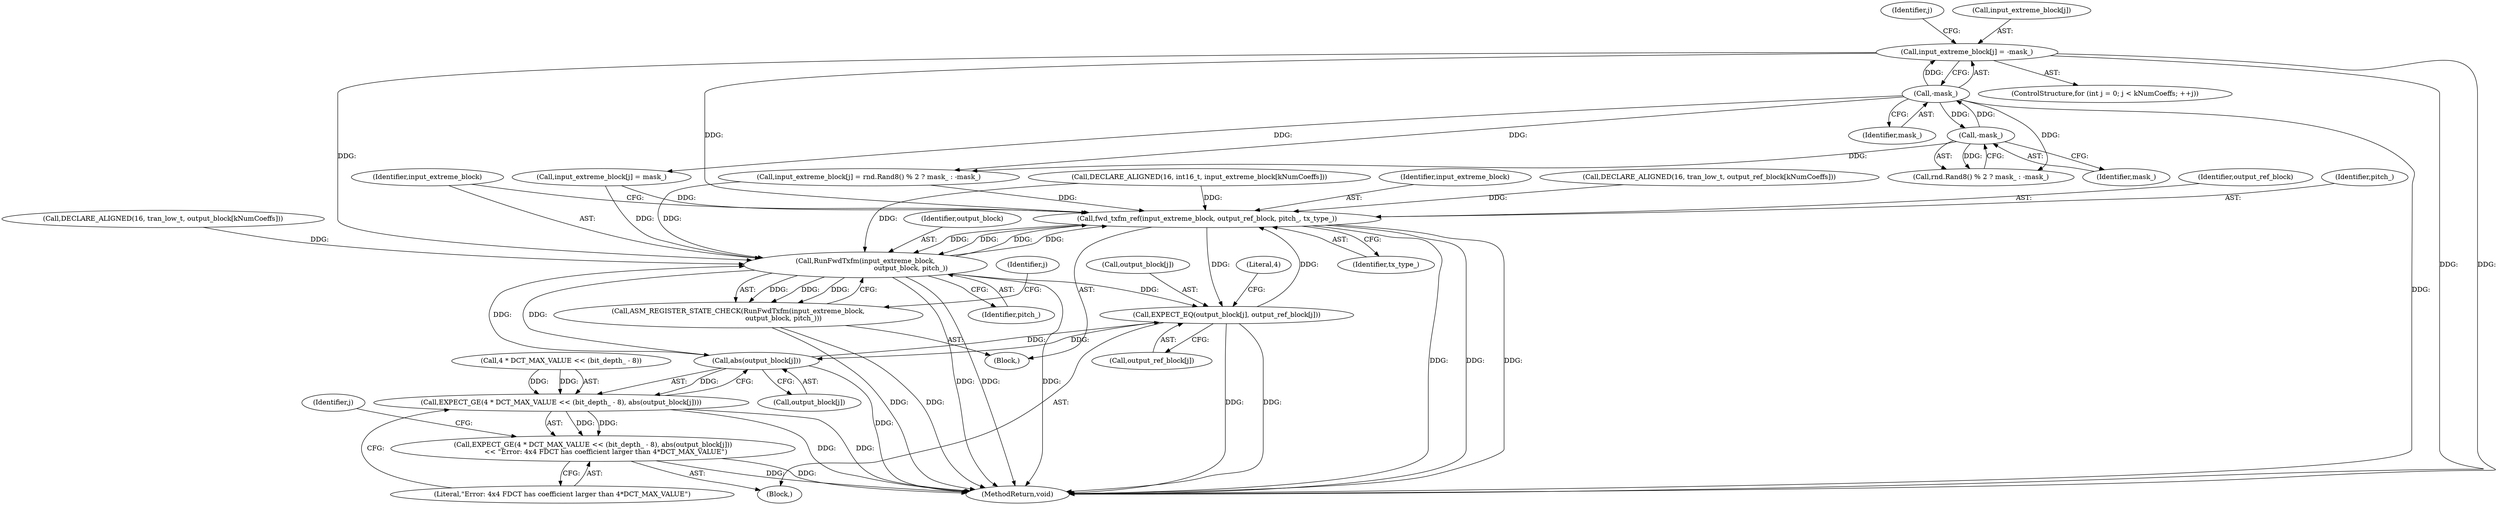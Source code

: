 digraph "0_Android_5a9753fca56f0eeb9f61e342b2fccffc364f9426_79@array" {
"1000195" [label="(Call,input_extreme_block[j] = -mask_)"];
"1000199" [label="(Call,-mask_)"];
"1000157" [label="(Call,-mask_)"];
"1000201" [label="(Call,fwd_txfm_ref(input_extreme_block, output_ref_block, pitch_, tx_type_))"];
"1000207" [label="(Call,RunFwdTxfm(input_extreme_block,\n                                          output_block, pitch_))"];
"1000206" [label="(Call,ASM_REGISTER_STATE_CHECK(RunFwdTxfm(input_extreme_block,\n                                          output_block, pitch_)))"];
"1000222" [label="(Call,EXPECT_EQ(output_block[j], output_ref_block[j]))"];
"1000238" [label="(Call,abs(output_block[j]))"];
"1000230" [label="(Call,EXPECT_GE(4 * DCT_MAX_VALUE << (bit_depth_ - 8), abs(output_block[j])))"];
"1000229" [label="(Call,EXPECT_GE(4 * DCT_MAX_VALUE << (bit_depth_ - 8), abs(output_block[j]))\n            << \"Error: 4x4 FDCT has coefficient larger than 4*DCT_MAX_VALUE\")"];
"1000158" [label="(Identifier,mask_)"];
"1000221" [label="(Block,)"];
"1000174" [label="(Call,input_extreme_block[j] = mask_)"];
"1000185" [label="(ControlStructure,for (int j = 0; j < kNumCoeffs; ++j))"];
"1000209" [label="(Identifier,output_block)"];
"1000199" [label="(Call,-mask_)"];
"1000194" [label="(Identifier,j)"];
"1000200" [label="(Identifier,mask_)"];
"1000205" [label="(Identifier,tx_type_)"];
"1000108" [label="(Call,DECLARE_ALIGNED(16, int16_t, input_extreme_block[kNumCoeffs]))"];
"1000238" [label="(Call,abs(output_block[j]))"];
"1000226" [label="(Call,output_ref_block[j])"];
"1000222" [label="(Call,EXPECT_EQ(output_block[j], output_ref_block[j]))"];
"1000214" [label="(Identifier,j)"];
"1000195" [label="(Call,input_extreme_block[j] = -mask_)"];
"1000231" [label="(Call,4 * DCT_MAX_VALUE << (bit_depth_ - 8))"];
"1000242" [label="(Literal,\"Error: 4x4 FDCT has coefficient larger than 4*DCT_MAX_VALUE\")"];
"1000233" [label="(Literal,4)"];
"1000208" [label="(Identifier,input_extreme_block)"];
"1000202" [label="(Identifier,input_extreme_block)"];
"1000201" [label="(Call,fwd_txfm_ref(input_extreme_block, output_ref_block, pitch_, tx_type_))"];
"1000239" [label="(Call,output_block[j])"];
"1000223" [label="(Call,output_block[j])"];
"1000230" [label="(Call,EXPECT_GE(4 * DCT_MAX_VALUE << (bit_depth_ - 8), abs(output_block[j])))"];
"1000152" [label="(Call,rnd.Rand8() % 2 ? mask_ : -mask_)"];
"1000206" [label="(Call,ASM_REGISTER_STATE_CHECK(RunFwdTxfm(input_extreme_block,\n                                          output_block, pitch_)))"];
"1000120" [label="(Call,DECLARE_ALIGNED(16, tran_low_t, output_block[kNumCoeffs]))"];
"1000114" [label="(Call,DECLARE_ALIGNED(16, tran_low_t, output_ref_block[kNumCoeffs]))"];
"1000229" [label="(Call,EXPECT_GE(4 * DCT_MAX_VALUE << (bit_depth_ - 8), abs(output_block[j]))\n            << \"Error: 4x4 FDCT has coefficient larger than 4*DCT_MAX_VALUE\")"];
"1000136" [label="(Block,)"];
"1000157" [label="(Call,-mask_)"];
"1000148" [label="(Call,input_extreme_block[j] = rnd.Rand8() % 2 ? mask_ : -mask_)"];
"1000220" [label="(Identifier,j)"];
"1000207" [label="(Call,RunFwdTxfm(input_extreme_block,\n                                          output_block, pitch_))"];
"1000196" [label="(Call,input_extreme_block[j])"];
"1000203" [label="(Identifier,output_ref_block)"];
"1000204" [label="(Identifier,pitch_)"];
"1000243" [label="(MethodReturn,void)"];
"1000210" [label="(Identifier,pitch_)"];
"1000195" -> "1000185"  [label="AST: "];
"1000195" -> "1000199"  [label="CFG: "];
"1000196" -> "1000195"  [label="AST: "];
"1000199" -> "1000195"  [label="AST: "];
"1000194" -> "1000195"  [label="CFG: "];
"1000195" -> "1000243"  [label="DDG: "];
"1000195" -> "1000243"  [label="DDG: "];
"1000199" -> "1000195"  [label="DDG: "];
"1000195" -> "1000201"  [label="DDG: "];
"1000195" -> "1000207"  [label="DDG: "];
"1000199" -> "1000200"  [label="CFG: "];
"1000200" -> "1000199"  [label="AST: "];
"1000199" -> "1000243"  [label="DDG: "];
"1000199" -> "1000148"  [label="DDG: "];
"1000199" -> "1000152"  [label="DDG: "];
"1000199" -> "1000157"  [label="DDG: "];
"1000199" -> "1000174"  [label="DDG: "];
"1000157" -> "1000199"  [label="DDG: "];
"1000157" -> "1000152"  [label="AST: "];
"1000157" -> "1000158"  [label="CFG: "];
"1000158" -> "1000157"  [label="AST: "];
"1000152" -> "1000157"  [label="CFG: "];
"1000157" -> "1000148"  [label="DDG: "];
"1000157" -> "1000152"  [label="DDG: "];
"1000201" -> "1000136"  [label="AST: "];
"1000201" -> "1000205"  [label="CFG: "];
"1000202" -> "1000201"  [label="AST: "];
"1000203" -> "1000201"  [label="AST: "];
"1000204" -> "1000201"  [label="AST: "];
"1000205" -> "1000201"  [label="AST: "];
"1000208" -> "1000201"  [label="CFG: "];
"1000201" -> "1000243"  [label="DDG: "];
"1000201" -> "1000243"  [label="DDG: "];
"1000201" -> "1000243"  [label="DDG: "];
"1000108" -> "1000201"  [label="DDG: "];
"1000174" -> "1000201"  [label="DDG: "];
"1000207" -> "1000201"  [label="DDG: "];
"1000207" -> "1000201"  [label="DDG: "];
"1000148" -> "1000201"  [label="DDG: "];
"1000114" -> "1000201"  [label="DDG: "];
"1000222" -> "1000201"  [label="DDG: "];
"1000201" -> "1000207"  [label="DDG: "];
"1000201" -> "1000207"  [label="DDG: "];
"1000201" -> "1000222"  [label="DDG: "];
"1000207" -> "1000206"  [label="AST: "];
"1000207" -> "1000210"  [label="CFG: "];
"1000208" -> "1000207"  [label="AST: "];
"1000209" -> "1000207"  [label="AST: "];
"1000210" -> "1000207"  [label="AST: "];
"1000206" -> "1000207"  [label="CFG: "];
"1000207" -> "1000243"  [label="DDG: "];
"1000207" -> "1000243"  [label="DDG: "];
"1000207" -> "1000243"  [label="DDG: "];
"1000207" -> "1000206"  [label="DDG: "];
"1000207" -> "1000206"  [label="DDG: "];
"1000207" -> "1000206"  [label="DDG: "];
"1000148" -> "1000207"  [label="DDG: "];
"1000108" -> "1000207"  [label="DDG: "];
"1000174" -> "1000207"  [label="DDG: "];
"1000238" -> "1000207"  [label="DDG: "];
"1000120" -> "1000207"  [label="DDG: "];
"1000207" -> "1000222"  [label="DDG: "];
"1000207" -> "1000238"  [label="DDG: "];
"1000206" -> "1000136"  [label="AST: "];
"1000214" -> "1000206"  [label="CFG: "];
"1000206" -> "1000243"  [label="DDG: "];
"1000206" -> "1000243"  [label="DDG: "];
"1000222" -> "1000221"  [label="AST: "];
"1000222" -> "1000226"  [label="CFG: "];
"1000223" -> "1000222"  [label="AST: "];
"1000226" -> "1000222"  [label="AST: "];
"1000233" -> "1000222"  [label="CFG: "];
"1000222" -> "1000243"  [label="DDG: "];
"1000222" -> "1000243"  [label="DDG: "];
"1000238" -> "1000222"  [label="DDG: "];
"1000222" -> "1000238"  [label="DDG: "];
"1000238" -> "1000230"  [label="AST: "];
"1000238" -> "1000239"  [label="CFG: "];
"1000239" -> "1000238"  [label="AST: "];
"1000230" -> "1000238"  [label="CFG: "];
"1000238" -> "1000243"  [label="DDG: "];
"1000238" -> "1000230"  [label="DDG: "];
"1000230" -> "1000229"  [label="AST: "];
"1000231" -> "1000230"  [label="AST: "];
"1000242" -> "1000230"  [label="CFG: "];
"1000230" -> "1000243"  [label="DDG: "];
"1000230" -> "1000243"  [label="DDG: "];
"1000230" -> "1000229"  [label="DDG: "];
"1000230" -> "1000229"  [label="DDG: "];
"1000231" -> "1000230"  [label="DDG: "];
"1000231" -> "1000230"  [label="DDG: "];
"1000229" -> "1000221"  [label="AST: "];
"1000229" -> "1000242"  [label="CFG: "];
"1000242" -> "1000229"  [label="AST: "];
"1000220" -> "1000229"  [label="CFG: "];
"1000229" -> "1000243"  [label="DDG: "];
"1000229" -> "1000243"  [label="DDG: "];
}

